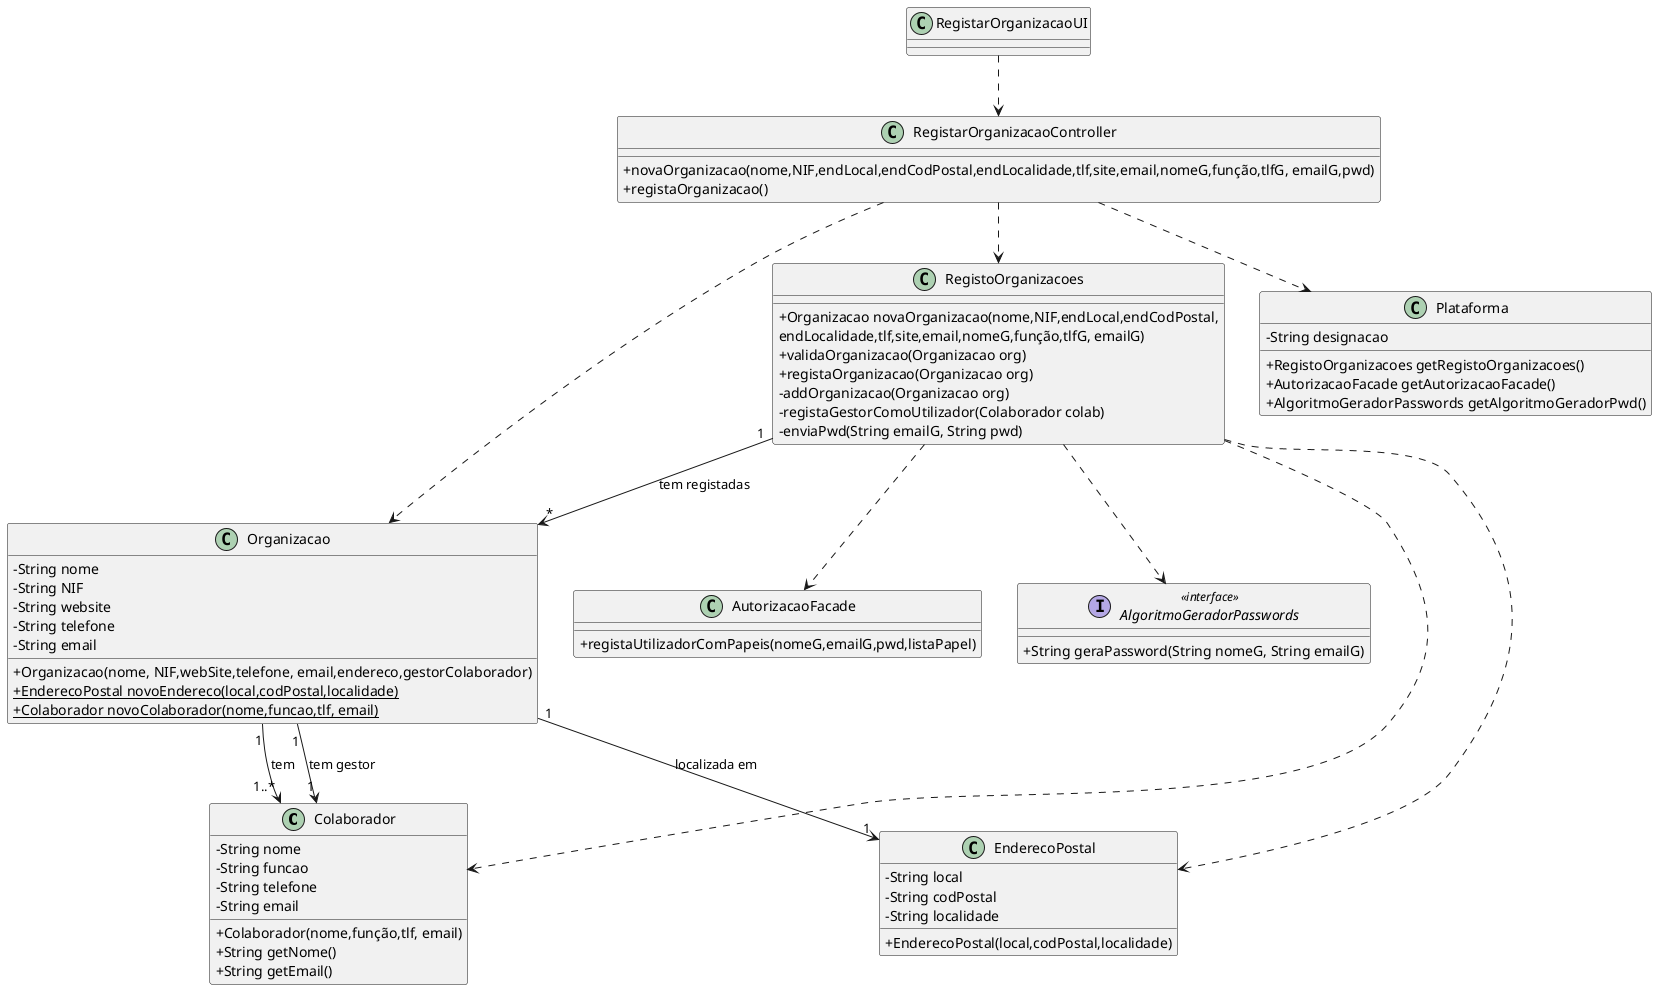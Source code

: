 @startuml
skinparam classAttributeIconSize 0

class Colaborador {
  -String nome
  -String funcao
  -String telefone
  -String email
  +Colaborador(nome,função,tlf, email)
  +String getNome()
  +String getEmail()
}

class EnderecoPostal {
  -String local
  -String codPostal
  -String localidade
  +EnderecoPostal(local,codPostal,localidade)
}

class Organizacao {
  -String nome
  -String NIF
  -String website
  -String telefone
  -String email
  +Organizacao(nome, NIF,webSite,telefone, email,endereco,gestorColaborador)
  +{static} EnderecoPostal novoEndereco(local,codPostal,localidade)
  +{static} Colaborador novoColaborador(nome,funcao,tlf, email)
}

class Plataforma {
  -String designacao
  + RegistoOrganizacoes getRegistoOrganizacoes()
  + AutorizacaoFacade getAutorizacaoFacade()
  + AlgoritmoGeradorPasswords getAlgoritmoGeradorPwd()
}

class RegistoOrganizacoes {
  +Organizacao novaOrganizacao(nome,NIF,endLocal,endCodPostal,\nendLocalidade,tlf,site,email,nomeG,função,tlfG, emailG)
  +validaOrganizacao(Organizacao org)
  +registaOrganizacao(Organizacao org)
  -addOrganizacao(Organizacao org)
  -registaGestorComoUtilizador(Colaborador colab)
  -enviaPwd(String emailG, String pwd)
}

class AutorizacaoFacade {
   +registaUtilizadorComPapeis(nomeG,emailG,pwd,listaPapel)
}

interface AlgoritmoGeradorPasswords <<interface>>{
   +String geraPassword(String nomeG, String emailG)
}

class RegistarOrganizacaoController {
    +novaOrganizacao(nome,NIF,endLocal,endCodPostal,endLocalidade,tlf,site,email,nomeG,função,tlfG, emailG,pwd)
    +registaOrganizacao()
}

class RegistarOrganizacaoUI {
}

RegistarOrganizacaoUI ..> RegistarOrganizacaoController
RegistarOrganizacaoController ..> Plataforma
RegistarOrganizacaoController ..> RegistoOrganizacoes
RegistarOrganizacaoController ..> Organizacao

RegistoOrganizacoes "1" --> "*" Organizacao : tem registadas
RegistoOrganizacoes ..> Colaborador
RegistoOrganizacoes ..> EnderecoPostal
RegistoOrganizacoes ..> AutorizacaoFacade
RegistoOrganizacoes ..> AlgoritmoGeradorPasswords
Organizacao "1" --> "1..*" Colaborador: tem
Organizacao "1" --> "1" Colaborador: tem gestor
Organizacao "1" --> "1" EnderecoPostal: localizada em

@enduml
